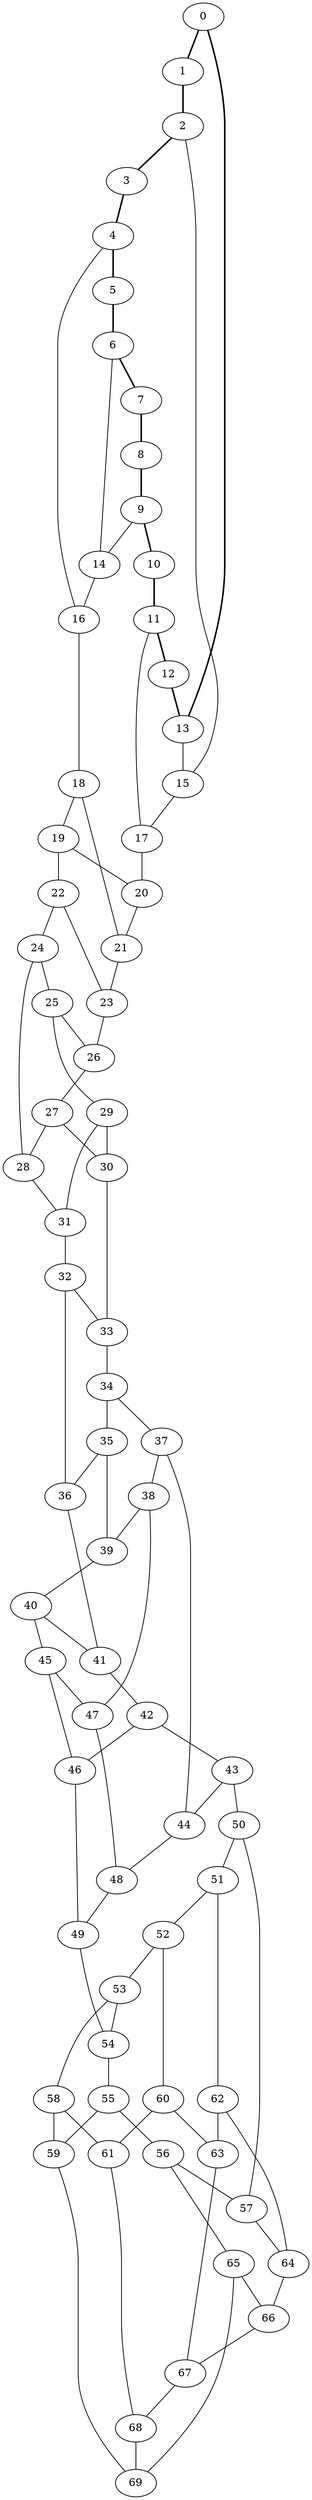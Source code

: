 //Inside of this graph isn't 3-connected
graph G {
0 [ pos = " 17.00,0.00!" ];
0 -- 1[style=bold];
0 -- 13[style=bold];
1 [ pos = " 15.32,7.38!" ];
1 -- 2[style=bold];
2 [ pos = " 10.60,13.29!" ];
2 -- 3[style=bold];
2 -- 15;
3 [ pos = " 3.78,16.57!" ];
3 -- 4[style=bold];
4 [ pos = " -3.78,16.57!" ];
4 -- 5[style=bold];
4 -- 16;
5 [ pos = " -10.60,13.29!" ];
5 -- 6[style=bold];
6 [ pos = " -15.32,7.38!" ];
6 -- 7[style=bold];
6 -- 14;
7 [ pos = " -17.00,0.00!" ];
7 -- 8[style=bold];
8 [ pos = " -15.32,-7.38!" ];
8 -- 9[style=bold];
9 [ pos = " -10.60,-13.29!" ];
9 -- 10[style=bold];
9 -- 14;
10 [ pos = " -3.78,-16.57!" ];
10 -- 11[style=bold];
11 [ pos = " 3.78,-16.57!" ];
11 -- 12[style=bold];
11 -- 17;
12 [ pos = " 10.60,-13.29!" ];
12 -- 13[style=bold];
13 [ pos = " 15.32,-7.38!" ];
13 -- 15;
14 -- 16;
15 -- 17;
16 -- 18;
17 -- 20;
18 -- 19;
18 -- 21;
19 -- 20;
19 -- 22;
20 -- 21;
21 -- 23;
22 -- 23;
22 -- 24;
23 -- 26;
24 -- 25;
24 -- 28;
25 -- 26;
25 -- 29;
26 -- 27;
27 -- 28;
27 -- 30;
28 -- 31;
29 -- 30;
29 -- 31;
30 -- 33;
31 -- 32;
32 -- 33;
32 -- 36;
33 -- 34;
34 -- 35;
34 -- 37;
35 -- 36;
35 -- 39;
36 -- 41;
37 -- 38;
37 -- 44;
38 -- 39;
38 -- 47;
39 -- 40;
40 -- 41;
40 -- 45;
41 -- 42;
42 -- 43;
42 -- 46;
43 -- 44;
43 -- 50;
44 -- 48;
45 -- 46;
45 -- 47;
46 -- 49;
47 -- 48;
48 -- 49;
49 -- 54;
50 -- 51;
50 -- 57;
51 -- 52;
51 -- 62;
52 -- 53;
52 -- 60;
53 -- 54;
53 -- 58;
54 -- 55;
55 -- 56;
55 -- 59;
56 -- 57;
56 -- 65;
57 -- 64;
58 -- 59;
58 -- 61;
59 -- 69;
60 -- 61;
60 -- 63;
61 -- 68;
62 -- 63;
62 -- 64;
63 -- 67;
64 -- 66;
65 -- 66;
65 -- 69;
66 -- 67;
67 -- 68;
68 -- 69;
}
